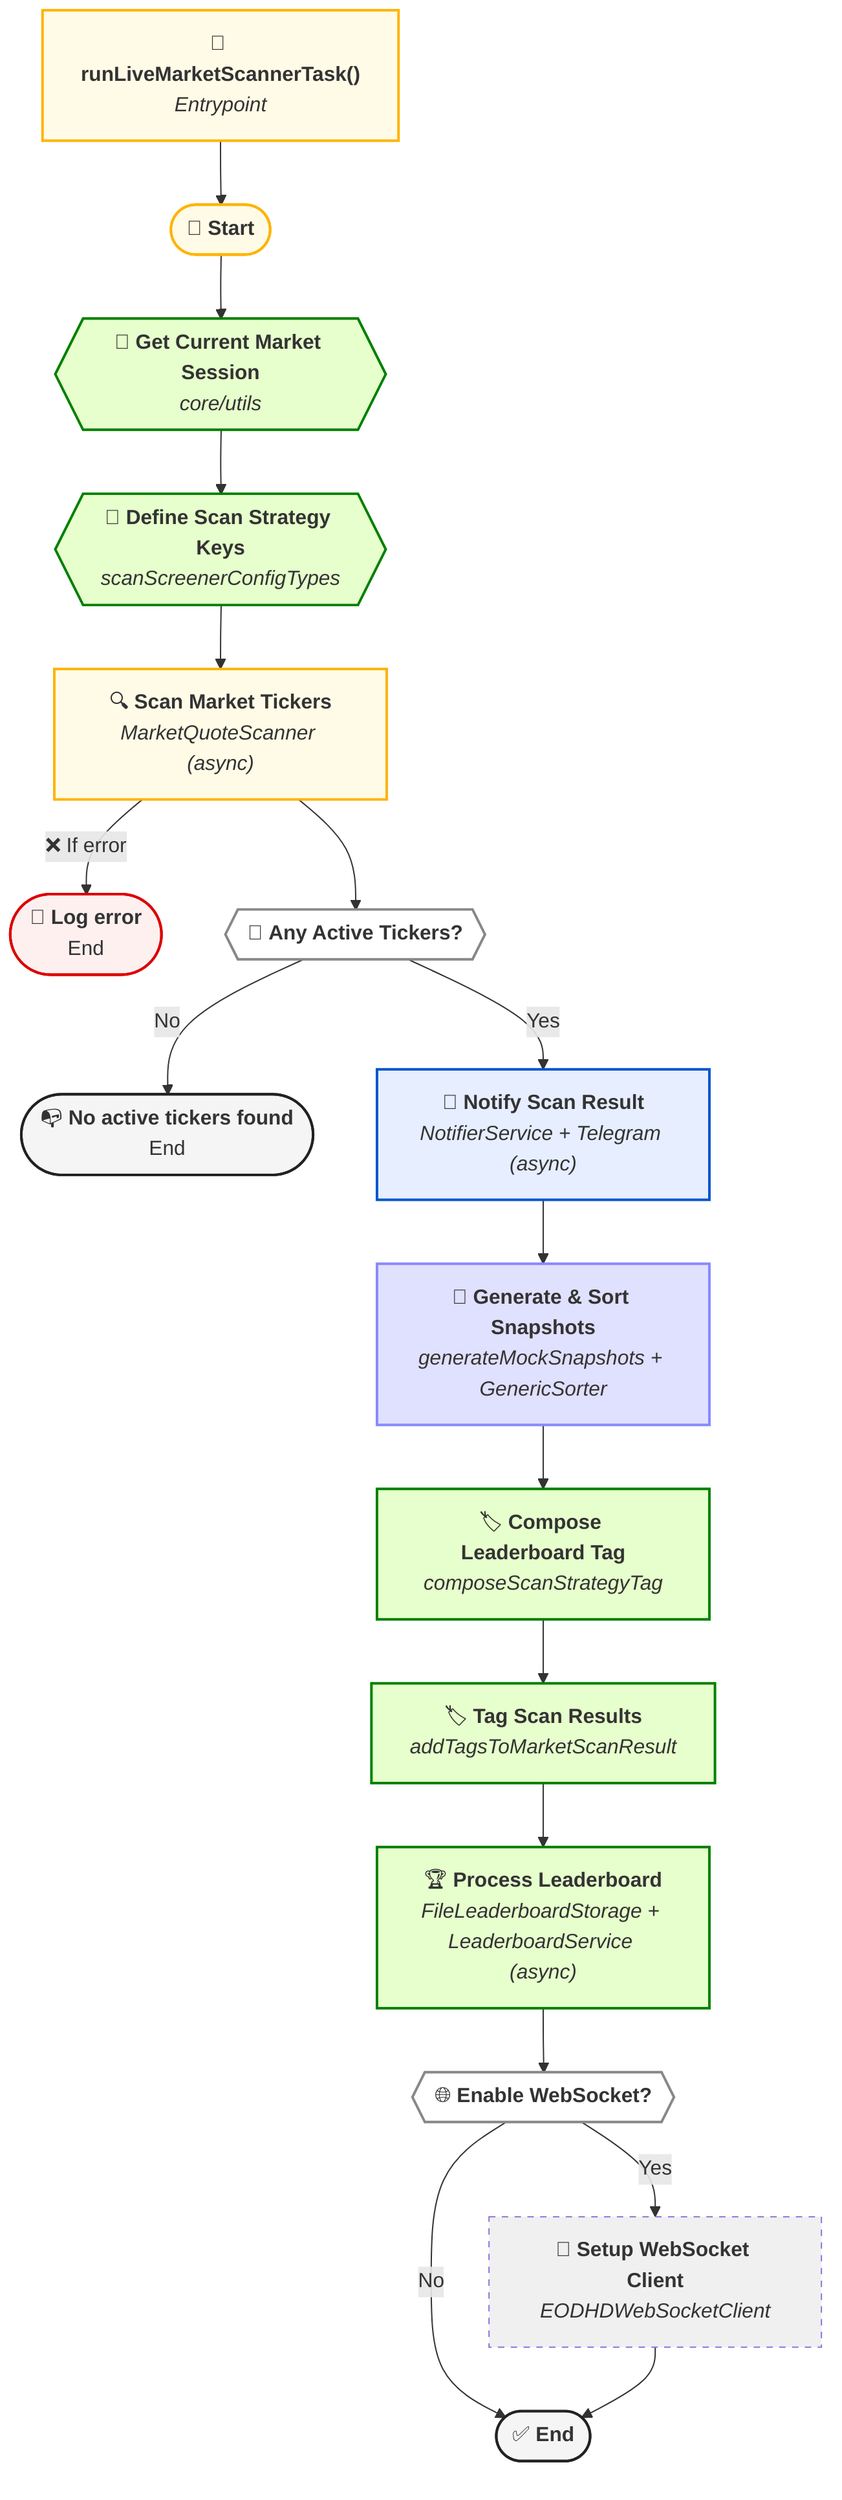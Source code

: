 graph TD
  Start["🏁 <b>runLiveMarketScannerTask()</b><br/><i>Entrypoint</i>"]:::entry --> A

  A(["🔄 <b>Start</b>"]):::entry --> B{{📅 <b>Get Current Market Session</b><br/><i>core/utils</i>}}:::step
  B --> C{{🧠 <b>Define Scan Strategy Keys</b><br/><i>scanScreenerConfigTypes</i>}}:::step
  C --> D["🔍 <b>Scan Market Tickers</b><br/><i>MarketQuoteScanner (async)</i>"]:::async
  D -->|❌ If error| E1(["🚨 <b>Log error</b><br/>End"]):::error
  D --> E{{🧪 <b>Any Active Tickers?</b>}}:::branch

  E -- No --> F(["📭 <b>No active tickers found</b><br/>End"]):::exit
  E -- Yes --> G["📣 <b>Notify Scan Result</b><br/><i>NotifierService + Telegram (async)</i>"]:::external
  G --> H["🧪 <b>Generate & Sort Snapshots</b><br/><i>generateMockSnapshots + GenericSorter</i>"]:::test
  H --> I["🏷️ <b>Compose Leaderboard Tag</b><br/><i>composeScanStrategyTag</i>"]:::step
  I --> J["🏷️ <b>Tag Scan Results</b><br/><i>addTagsToMarketScanResult</i>"]:::step
  J --> K["🏆 <b>Process Leaderboard</b><br/><i>FileLeaderboardStorage + LeaderboardService (async)</i>"]:::step

  K --> Q{{🌐 <b>Enable WebSocket?</b>}}:::branch
  Q -- No --> M(["✅ <b>End</b>"]):::exit
  Q -- Yes --> L["📡 <b>Setup WebSocket Client</b><br/><i>EODHDWebSocketClient</i>"]:::optional --> M

  %% Styles
  classDef step fill:#e6ffcc,stroke:#008000,stroke-width:2px;
  classDef entry fill:#fffbe6,stroke:#ffb300,stroke-width:2px;
  classDef exit fill:#f5f5f5,stroke:#222,stroke-width:2px;
  classDef error fill:#fff0f0,stroke:#d00,stroke-width:2px;
  classDef test fill:#e0e0ff,stroke:#8888ff,stroke-width:2px;
  classDef optional fill:#f0f0f0,stroke-dasharray: 5, 5;
  classDef external fill:#e6eeff,stroke:#0055cc,stroke-width:2px;
  classDef branch fill:#fff,stroke:#888,stroke-width:2px;
  classDef async fill:#fffbe6,stroke:#ffb300,stroke-width:2px;
